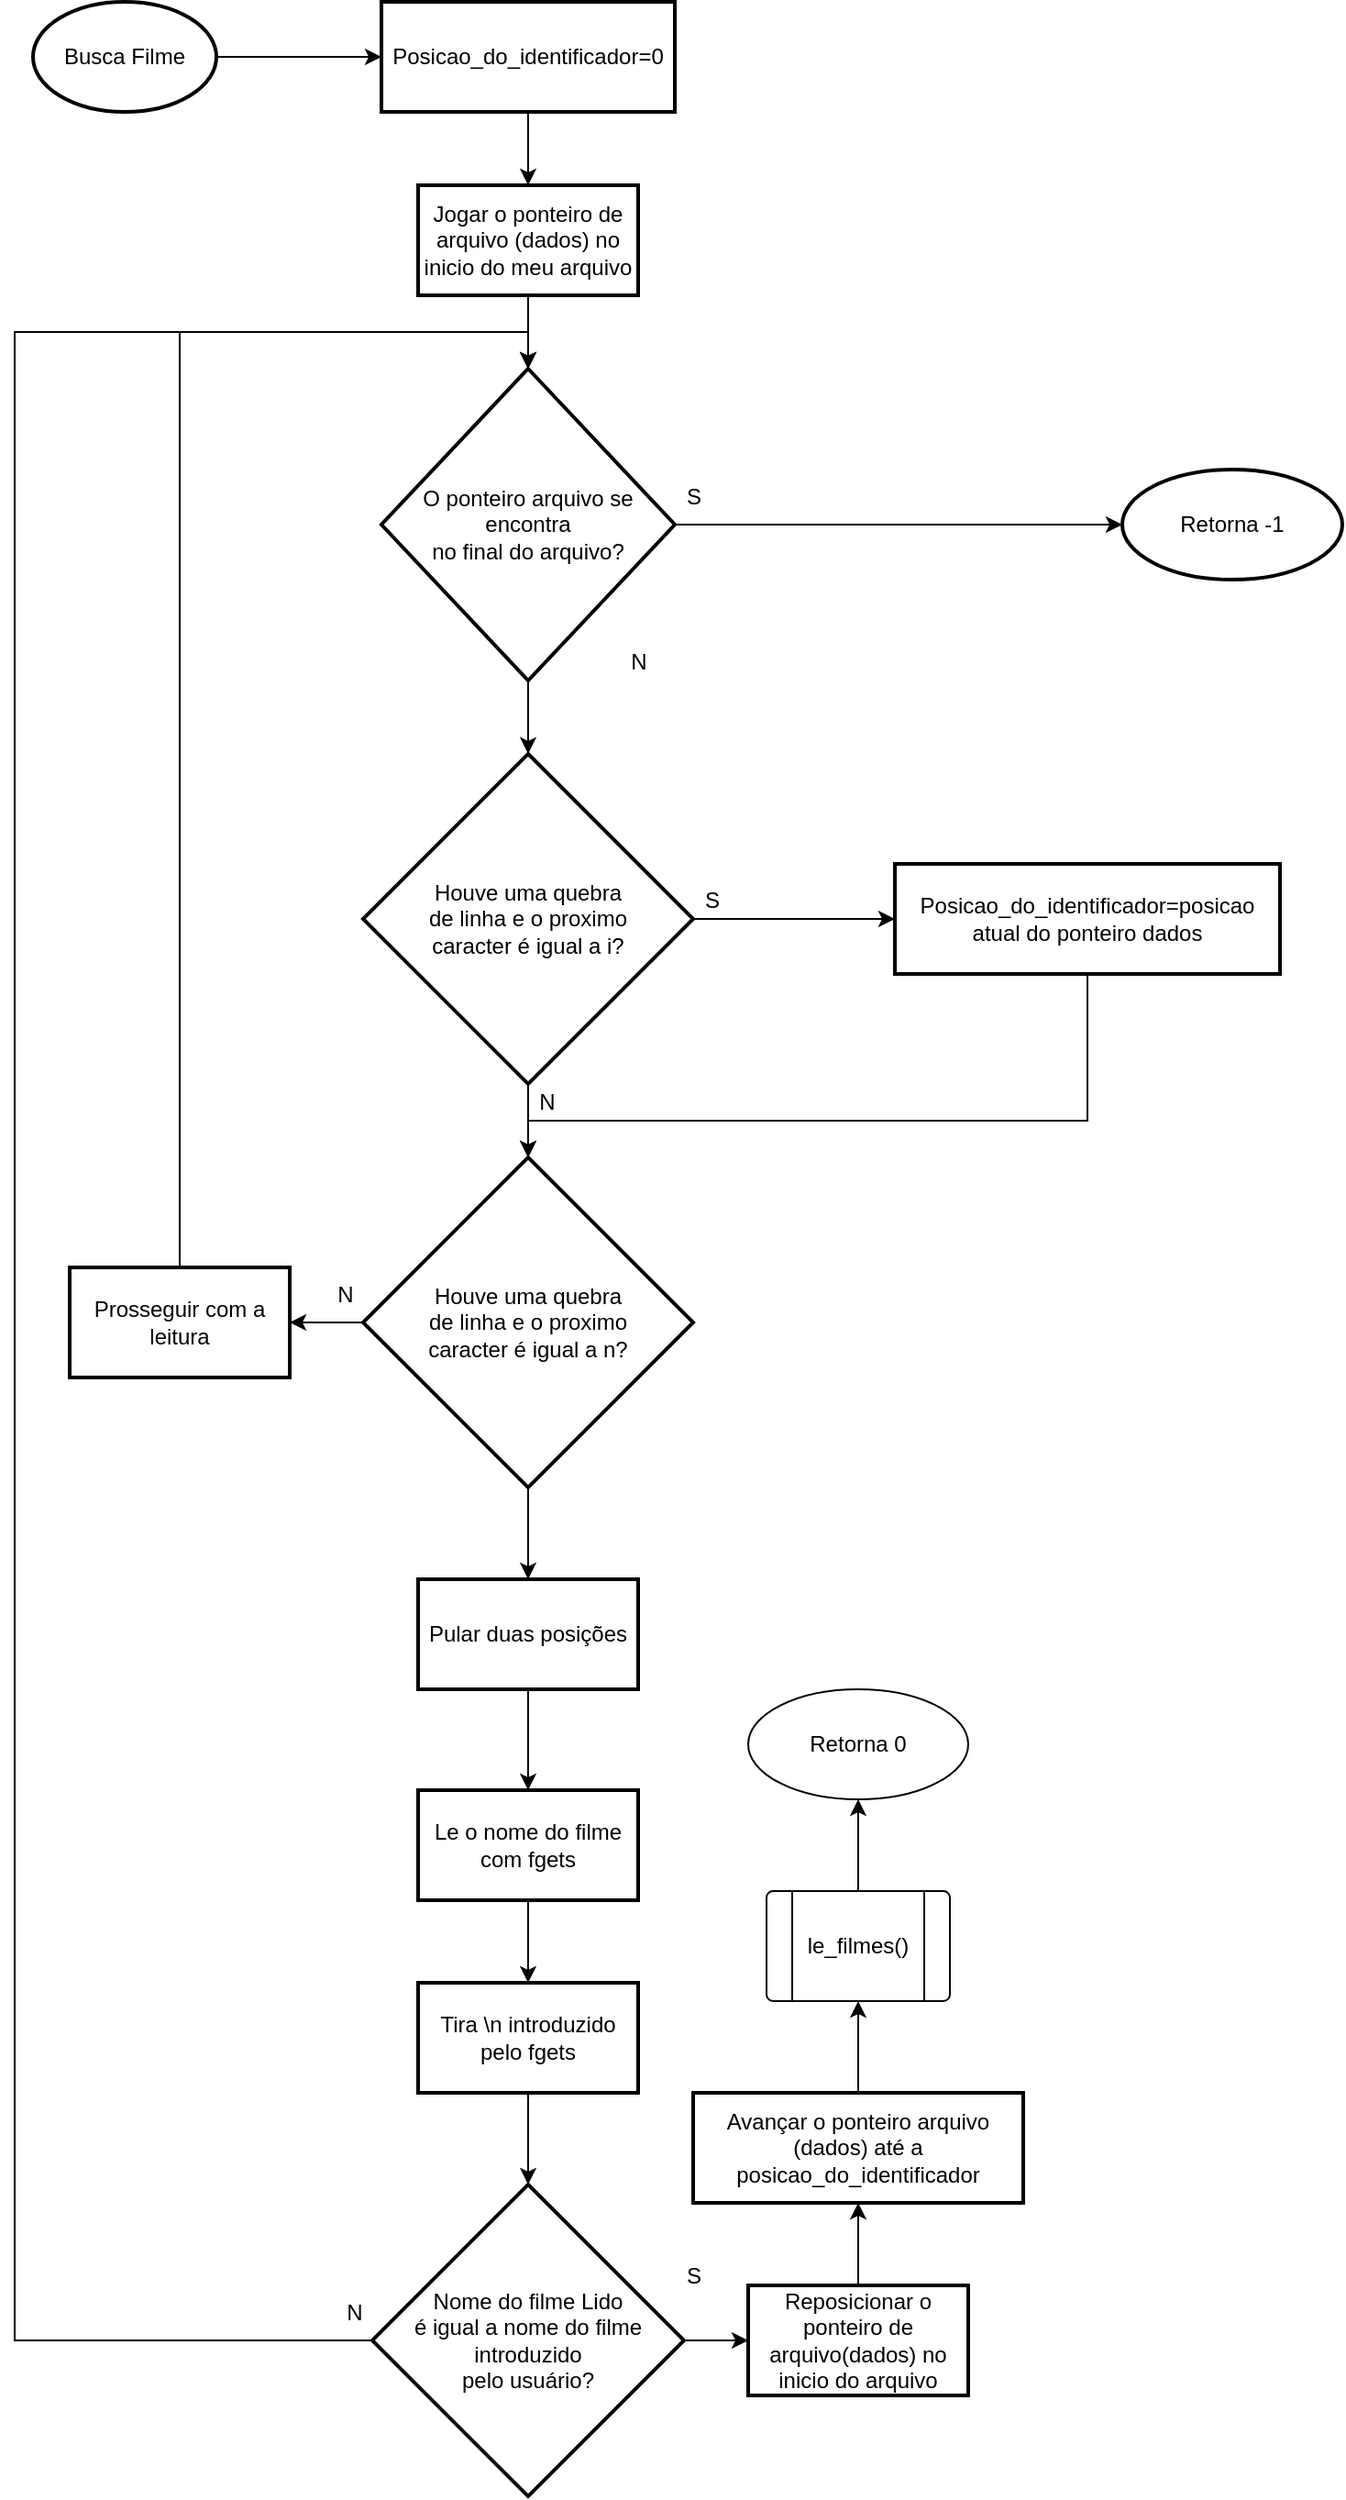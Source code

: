 <mxfile version="16.5.1" type="device"><diagram id="-USV2vJAD9F08jy8s0rY" name="Página-1"><mxGraphModel dx="1841" dy="651" grid="1" gridSize="10" guides="1" tooltips="1" connect="1" arrows="1" fold="1" page="1" pageScale="1" pageWidth="827" pageHeight="1169" math="0" shadow="0"><root><mxCell id="0"/><mxCell id="1" parent="0"/><mxCell id="lWH07ROFtrSdOCyBHoWo-36" value="" style="edgeStyle=orthogonalEdgeStyle;rounded=0;orthogonalLoop=1;jettySize=auto;html=1;" edge="1" parent="1" source="lWH07ROFtrSdOCyBHoWo-1" target="lWH07ROFtrSdOCyBHoWo-35"><mxGeometry relative="1" as="geometry"/></mxCell><mxCell id="lWH07ROFtrSdOCyBHoWo-1" value="Busca Filme" style="strokeWidth=2;html=1;shape=mxgraph.flowchart.start_1;whiteSpace=wrap;" vertex="1" parent="1"><mxGeometry x="-180" y="50" width="100" height="60" as="geometry"/></mxCell><mxCell id="lWH07ROFtrSdOCyBHoWo-26" value="" style="edgeStyle=orthogonalEdgeStyle;rounded=0;orthogonalLoop=1;jettySize=auto;html=1;" edge="1" parent="1" source="lWH07ROFtrSdOCyBHoWo-3" target="lWH07ROFtrSdOCyBHoWo-25"><mxGeometry relative="1" as="geometry"/></mxCell><mxCell id="lWH07ROFtrSdOCyBHoWo-3" value="Jogar o ponteiro de arquivo (dados) no inicio do meu arquivo" style="whiteSpace=wrap;html=1;strokeWidth=2;" vertex="1" parent="1"><mxGeometry x="30" y="150" width="120" height="60" as="geometry"/></mxCell><mxCell id="lWH07ROFtrSdOCyBHoWo-12" value="" style="edgeStyle=orthogonalEdgeStyle;rounded=0;orthogonalLoop=1;jettySize=auto;html=1;" edge="1" parent="1" source="lWH07ROFtrSdOCyBHoWo-8" target="lWH07ROFtrSdOCyBHoWo-11"><mxGeometry relative="1" as="geometry"/></mxCell><mxCell id="lWH07ROFtrSdOCyBHoWo-16" value="" style="edgeStyle=orthogonalEdgeStyle;rounded=0;orthogonalLoop=1;jettySize=auto;html=1;" edge="1" parent="1" source="lWH07ROFtrSdOCyBHoWo-8" target="lWH07ROFtrSdOCyBHoWo-15"><mxGeometry relative="1" as="geometry"/></mxCell><mxCell id="lWH07ROFtrSdOCyBHoWo-8" value="Houve uma quebra &lt;br&gt;de linha e o proximo &lt;br&gt;caracter é igual a n?" style="rhombus;whiteSpace=wrap;html=1;strokeWidth=2;" vertex="1" parent="1"><mxGeometry y="680" width="180" height="180" as="geometry"/></mxCell><mxCell id="lWH07ROFtrSdOCyBHoWo-39" style="edgeStyle=orthogonalEdgeStyle;rounded=0;orthogonalLoop=1;jettySize=auto;html=1;exitX=0.5;exitY=0;exitDx=0;exitDy=0;entryX=0.5;entryY=0;entryDx=0;entryDy=0;" edge="1" parent="1" source="lWH07ROFtrSdOCyBHoWo-11" target="lWH07ROFtrSdOCyBHoWo-25"><mxGeometry relative="1" as="geometry"/></mxCell><mxCell id="lWH07ROFtrSdOCyBHoWo-11" value="Prosseguir com a leitura" style="whiteSpace=wrap;html=1;strokeWidth=2;" vertex="1" parent="1"><mxGeometry x="-160" y="740" width="120" height="60" as="geometry"/></mxCell><mxCell id="lWH07ROFtrSdOCyBHoWo-14" value="N" style="text;html=1;align=center;verticalAlign=middle;resizable=0;points=[];autosize=1;strokeColor=none;fillColor=none;" vertex="1" parent="1"><mxGeometry x="-20" y="745" width="20" height="20" as="geometry"/></mxCell><mxCell id="lWH07ROFtrSdOCyBHoWo-18" value="" style="edgeStyle=orthogonalEdgeStyle;rounded=0;orthogonalLoop=1;jettySize=auto;html=1;" edge="1" parent="1" source="lWH07ROFtrSdOCyBHoWo-15" target="lWH07ROFtrSdOCyBHoWo-17"><mxGeometry relative="1" as="geometry"/></mxCell><mxCell id="lWH07ROFtrSdOCyBHoWo-15" value="Pular duas posições" style="whiteSpace=wrap;html=1;strokeWidth=2;" vertex="1" parent="1"><mxGeometry x="30" y="910" width="120" height="60" as="geometry"/></mxCell><mxCell id="lWH07ROFtrSdOCyBHoWo-20" value="" style="edgeStyle=orthogonalEdgeStyle;rounded=0;orthogonalLoop=1;jettySize=auto;html=1;" edge="1" parent="1" source="lWH07ROFtrSdOCyBHoWo-17" target="lWH07ROFtrSdOCyBHoWo-19"><mxGeometry relative="1" as="geometry"/></mxCell><mxCell id="lWH07ROFtrSdOCyBHoWo-17" value="Le o nome do filme&lt;br&gt;com fgets" style="whiteSpace=wrap;html=1;strokeWidth=2;" vertex="1" parent="1"><mxGeometry x="30" y="1025" width="120" height="60" as="geometry"/></mxCell><mxCell id="lWH07ROFtrSdOCyBHoWo-22" value="" style="edgeStyle=orthogonalEdgeStyle;rounded=0;orthogonalLoop=1;jettySize=auto;html=1;" edge="1" parent="1" source="lWH07ROFtrSdOCyBHoWo-19" target="lWH07ROFtrSdOCyBHoWo-21"><mxGeometry relative="1" as="geometry"/></mxCell><mxCell id="lWH07ROFtrSdOCyBHoWo-19" value="Tira \n introduzido pelo fgets" style="whiteSpace=wrap;html=1;strokeWidth=2;" vertex="1" parent="1"><mxGeometry x="30" y="1130" width="120" height="60" as="geometry"/></mxCell><mxCell id="lWH07ROFtrSdOCyBHoWo-31" style="edgeStyle=orthogonalEdgeStyle;rounded=0;orthogonalLoop=1;jettySize=auto;html=1;exitX=0;exitY=0.5;exitDx=0;exitDy=0;entryX=0.5;entryY=0;entryDx=0;entryDy=0;" edge="1" parent="1" source="lWH07ROFtrSdOCyBHoWo-21" target="lWH07ROFtrSdOCyBHoWo-25"><mxGeometry relative="1" as="geometry"><mxPoint x="-70" y="870" as="targetPoint"/><Array as="points"><mxPoint x="-190" y="1325"/><mxPoint x="-190" y="230"/><mxPoint x="90" y="230"/></Array></mxGeometry></mxCell><mxCell id="lWH07ROFtrSdOCyBHoWo-53" value="" style="edgeStyle=orthogonalEdgeStyle;rounded=0;orthogonalLoop=1;jettySize=auto;html=1;" edge="1" parent="1" source="lWH07ROFtrSdOCyBHoWo-21" target="lWH07ROFtrSdOCyBHoWo-52"><mxGeometry relative="1" as="geometry"/></mxCell><mxCell id="lWH07ROFtrSdOCyBHoWo-21" value="Nome do filme Lido &lt;br&gt;é igual a nome do filme introduzido &lt;br&gt;pelo usuário?" style="rhombus;whiteSpace=wrap;html=1;strokeWidth=2;" vertex="1" parent="1"><mxGeometry x="5" y="1240" width="170" height="170" as="geometry"/></mxCell><mxCell id="lWH07ROFtrSdOCyBHoWo-24" value="N" style="text;html=1;align=center;verticalAlign=middle;resizable=0;points=[];autosize=1;strokeColor=none;fillColor=none;" vertex="1" parent="1"><mxGeometry x="-15" y="1300" width="20" height="20" as="geometry"/></mxCell><mxCell id="lWH07ROFtrSdOCyBHoWo-28" value="" style="edgeStyle=orthogonalEdgeStyle;rounded=0;orthogonalLoop=1;jettySize=auto;html=1;" edge="1" parent="1" source="lWH07ROFtrSdOCyBHoWo-25" target="lWH07ROFtrSdOCyBHoWo-27"><mxGeometry relative="1" as="geometry"/></mxCell><mxCell id="lWH07ROFtrSdOCyBHoWo-44" style="edgeStyle=orthogonalEdgeStyle;rounded=0;orthogonalLoop=1;jettySize=auto;html=1;exitX=0.5;exitY=1;exitDx=0;exitDy=0;entryX=0.5;entryY=0;entryDx=0;entryDy=0;" edge="1" parent="1" source="lWH07ROFtrSdOCyBHoWo-25" target="lWH07ROFtrSdOCyBHoWo-43"><mxGeometry relative="1" as="geometry"/></mxCell><mxCell id="lWH07ROFtrSdOCyBHoWo-25" value="O ponteiro arquivo se encontra &lt;br&gt;no final do arquivo?" style="rhombus;whiteSpace=wrap;html=1;strokeWidth=2;" vertex="1" parent="1"><mxGeometry x="10" y="250" width="160" height="170" as="geometry"/></mxCell><mxCell id="lWH07ROFtrSdOCyBHoWo-27" value="Retorna -1" style="ellipse;whiteSpace=wrap;html=1;strokeWidth=2;" vertex="1" parent="1"><mxGeometry x="414" y="305" width="120" height="60" as="geometry"/></mxCell><mxCell id="lWH07ROFtrSdOCyBHoWo-29" value="S" style="text;html=1;align=center;verticalAlign=middle;resizable=0;points=[];autosize=1;strokeColor=none;fillColor=none;" vertex="1" parent="1"><mxGeometry x="170" y="310" width="20" height="20" as="geometry"/></mxCell><mxCell id="lWH07ROFtrSdOCyBHoWo-58" value="" style="edgeStyle=orthogonalEdgeStyle;rounded=0;orthogonalLoop=1;jettySize=auto;html=1;" edge="1" parent="1" source="lWH07ROFtrSdOCyBHoWo-32" target="lWH07ROFtrSdOCyBHoWo-57"><mxGeometry relative="1" as="geometry"/></mxCell><mxCell id="lWH07ROFtrSdOCyBHoWo-32" value="le_filmes()" style="verticalLabelPosition=middle;verticalAlign=middle;html=1;shape=process;whiteSpace=wrap;rounded=1;size=0.14;arcSize=6;labelPosition=center;align=center;" vertex="1" parent="1"><mxGeometry x="220" y="1080" width="100" height="60" as="geometry"/></mxCell><mxCell id="lWH07ROFtrSdOCyBHoWo-34" value="S" style="text;html=1;align=center;verticalAlign=middle;resizable=0;points=[];autosize=1;strokeColor=none;fillColor=none;" vertex="1" parent="1"><mxGeometry x="170" y="1280" width="20" height="20" as="geometry"/></mxCell><mxCell id="lWH07ROFtrSdOCyBHoWo-37" style="edgeStyle=orthogonalEdgeStyle;rounded=0;orthogonalLoop=1;jettySize=auto;html=1;exitX=0.5;exitY=1;exitDx=0;exitDy=0;entryX=0.5;entryY=0;entryDx=0;entryDy=0;" edge="1" parent="1" source="lWH07ROFtrSdOCyBHoWo-35" target="lWH07ROFtrSdOCyBHoWo-3"><mxGeometry relative="1" as="geometry"/></mxCell><mxCell id="lWH07ROFtrSdOCyBHoWo-35" value="Posicao_do_identificador=0" style="whiteSpace=wrap;html=1;strokeWidth=2;" vertex="1" parent="1"><mxGeometry x="10" y="50" width="160" height="60" as="geometry"/></mxCell><mxCell id="lWH07ROFtrSdOCyBHoWo-38" value="N" style="text;html=1;align=center;verticalAlign=middle;resizable=0;points=[];autosize=1;strokeColor=none;fillColor=none;" vertex="1" parent="1"><mxGeometry x="140" y="400" width="20" height="20" as="geometry"/></mxCell><mxCell id="lWH07ROFtrSdOCyBHoWo-46" value="" style="edgeStyle=orthogonalEdgeStyle;rounded=0;orthogonalLoop=1;jettySize=auto;html=1;" edge="1" parent="1" source="lWH07ROFtrSdOCyBHoWo-43" target="lWH07ROFtrSdOCyBHoWo-45"><mxGeometry relative="1" as="geometry"/></mxCell><mxCell id="lWH07ROFtrSdOCyBHoWo-48" style="edgeStyle=orthogonalEdgeStyle;rounded=0;orthogonalLoop=1;jettySize=auto;html=1;exitX=0.5;exitY=1;exitDx=0;exitDy=0;entryX=0.5;entryY=0;entryDx=0;entryDy=0;" edge="1" parent="1" source="lWH07ROFtrSdOCyBHoWo-43" target="lWH07ROFtrSdOCyBHoWo-8"><mxGeometry relative="1" as="geometry"/></mxCell><mxCell id="lWH07ROFtrSdOCyBHoWo-43" value="Houve uma quebra &lt;br&gt;de linha e o proximo &lt;br&gt;caracter é igual a i?" style="rhombus;whiteSpace=wrap;html=1;strokeWidth=2;" vertex="1" parent="1"><mxGeometry y="460" width="180" height="180" as="geometry"/></mxCell><mxCell id="lWH07ROFtrSdOCyBHoWo-47" style="edgeStyle=orthogonalEdgeStyle;rounded=0;orthogonalLoop=1;jettySize=auto;html=1;exitX=0.5;exitY=1;exitDx=0;exitDy=0;entryX=0.5;entryY=0;entryDx=0;entryDy=0;" edge="1" parent="1" source="lWH07ROFtrSdOCyBHoWo-45" target="lWH07ROFtrSdOCyBHoWo-8"><mxGeometry relative="1" as="geometry"><Array as="points"><mxPoint x="395" y="660"/><mxPoint x="90" y="660"/></Array></mxGeometry></mxCell><mxCell id="lWH07ROFtrSdOCyBHoWo-45" value="Posicao_do_identificador=posicao atual do ponteiro dados" style="whiteSpace=wrap;html=1;strokeWidth=2;" vertex="1" parent="1"><mxGeometry x="290" y="520" width="210" height="60" as="geometry"/></mxCell><mxCell id="lWH07ROFtrSdOCyBHoWo-49" value="S" style="text;html=1;align=center;verticalAlign=middle;resizable=0;points=[];autosize=1;strokeColor=none;fillColor=none;" vertex="1" parent="1"><mxGeometry x="180" y="530" width="20" height="20" as="geometry"/></mxCell><mxCell id="lWH07ROFtrSdOCyBHoWo-51" value="N" style="text;html=1;align=center;verticalAlign=middle;resizable=0;points=[];autosize=1;strokeColor=none;fillColor=none;" vertex="1" parent="1"><mxGeometry x="90" y="640" width="20" height="20" as="geometry"/></mxCell><mxCell id="lWH07ROFtrSdOCyBHoWo-55" value="" style="edgeStyle=orthogonalEdgeStyle;rounded=0;orthogonalLoop=1;jettySize=auto;html=1;" edge="1" parent="1" source="lWH07ROFtrSdOCyBHoWo-52" target="lWH07ROFtrSdOCyBHoWo-54"><mxGeometry relative="1" as="geometry"/></mxCell><mxCell id="lWH07ROFtrSdOCyBHoWo-52" value="Reposicionar o ponteiro de arquivo(dados) no inicio do arquivo" style="whiteSpace=wrap;html=1;strokeWidth=2;" vertex="1" parent="1"><mxGeometry x="210" y="1295" width="120" height="60" as="geometry"/></mxCell><mxCell id="lWH07ROFtrSdOCyBHoWo-56" style="edgeStyle=orthogonalEdgeStyle;rounded=0;orthogonalLoop=1;jettySize=auto;html=1;exitX=0.5;exitY=0;exitDx=0;exitDy=0;entryX=0.5;entryY=1;entryDx=0;entryDy=0;" edge="1" parent="1" source="lWH07ROFtrSdOCyBHoWo-54" target="lWH07ROFtrSdOCyBHoWo-32"><mxGeometry relative="1" as="geometry"/></mxCell><mxCell id="lWH07ROFtrSdOCyBHoWo-54" value="Avançar o ponteiro arquivo (dados) até a posicao_do_identificador" style="whiteSpace=wrap;html=1;strokeWidth=2;" vertex="1" parent="1"><mxGeometry x="180" y="1190" width="180" height="60" as="geometry"/></mxCell><mxCell id="lWH07ROFtrSdOCyBHoWo-57" value="Retorna 0" style="ellipse;whiteSpace=wrap;html=1;rounded=1;arcSize=6;" vertex="1" parent="1"><mxGeometry x="210" y="970" width="120" height="60" as="geometry"/></mxCell></root></mxGraphModel></diagram></mxfile>